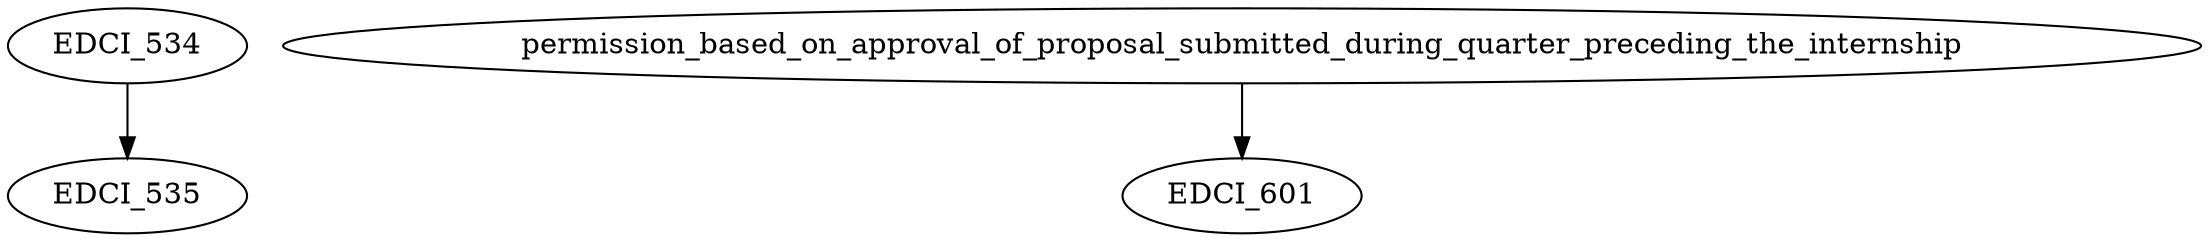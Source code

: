 digraph G {
    edge [color=black];
    EDCI_534 -> EDCI_535;
    edge [color=black];
    permission_based_on_approval_of_proposal_submitted_during_quarter_preceding_the_internship -> EDCI_601;
}

